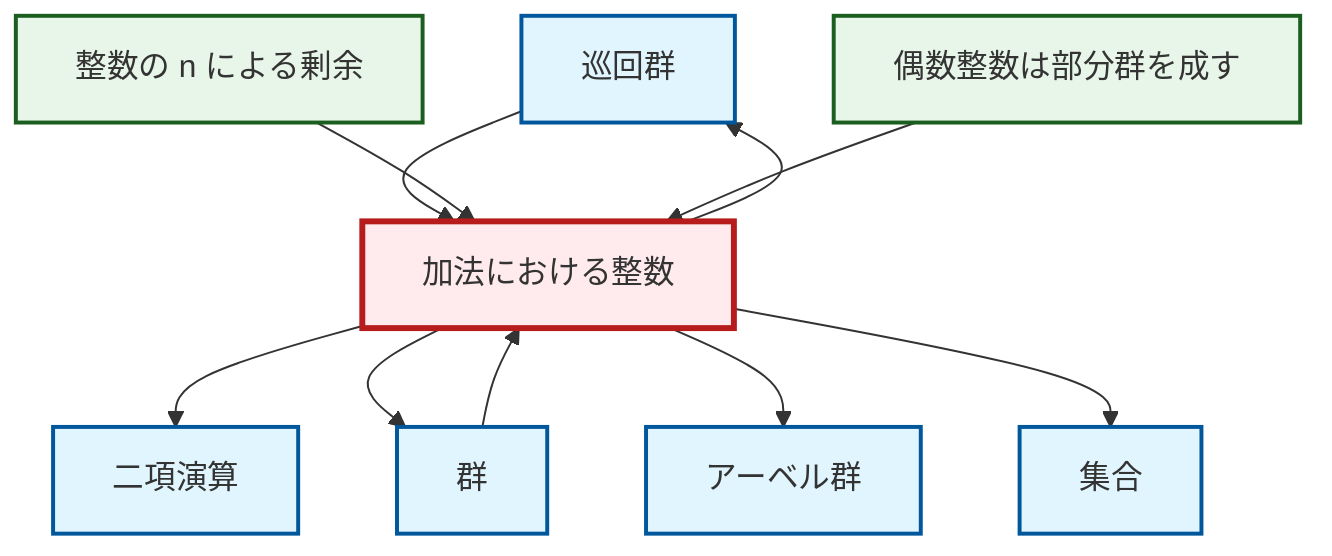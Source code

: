 graph TD
    classDef definition fill:#e1f5fe,stroke:#01579b,stroke-width:2px
    classDef theorem fill:#f3e5f5,stroke:#4a148c,stroke-width:2px
    classDef axiom fill:#fff3e0,stroke:#e65100,stroke-width:2px
    classDef example fill:#e8f5e9,stroke:#1b5e20,stroke-width:2px
    classDef current fill:#ffebee,stroke:#b71c1c,stroke-width:3px
    def-cyclic-group["巡回群"]:::definition
    def-set["集合"]:::definition
    ex-quotient-integers-mod-n["整数の n による剰余"]:::example
    def-group["群"]:::definition
    def-binary-operation["二項演算"]:::definition
    ex-integers-addition["加法における整数"]:::example
    def-abelian-group["アーベル群"]:::definition
    ex-even-integers-subgroup["偶数整数は部分群を成す"]:::example
    ex-integers-addition --> def-cyclic-group
    def-cyclic-group --> ex-integers-addition
    ex-integers-addition --> def-binary-operation
    def-group --> ex-integers-addition
    ex-integers-addition --> def-group
    ex-quotient-integers-mod-n --> ex-integers-addition
    ex-even-integers-subgroup --> ex-integers-addition
    ex-integers-addition --> def-abelian-group
    ex-integers-addition --> def-set
    class ex-integers-addition current